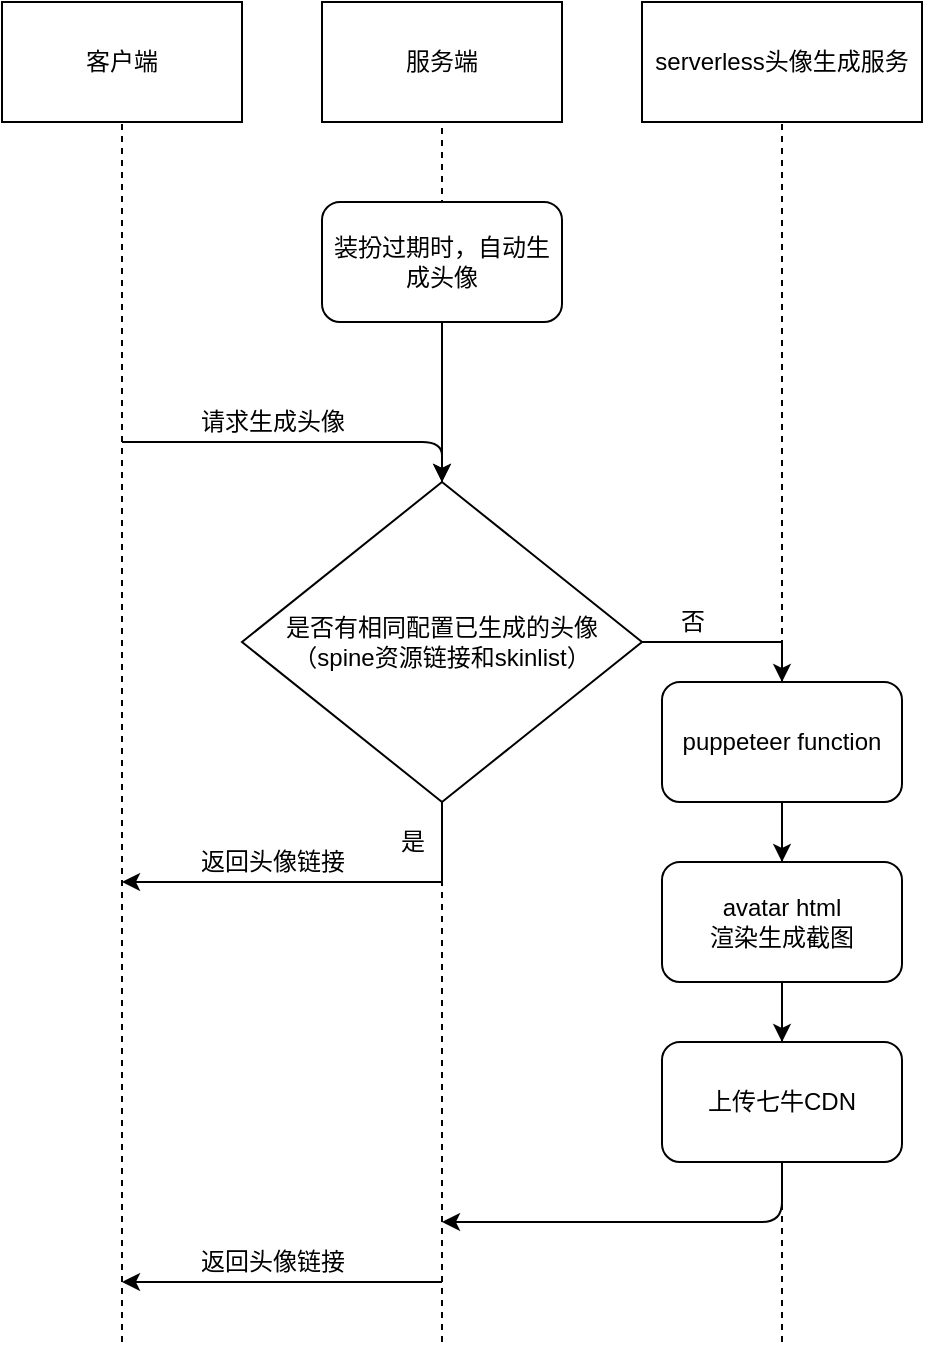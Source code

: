 <mxfile version="14.9.4" type="github">
  <diagram id="kgpKYQtTHZ0yAKxKKP6v" name="Page-1">
    <mxGraphModel dx="1296" dy="641" grid="1" gridSize="10" guides="1" tooltips="1" connect="1" arrows="1" fold="1" page="1" pageScale="1" pageWidth="850" pageHeight="1100" math="0" shadow="0">
      <root>
        <mxCell id="0" />
        <mxCell id="1" parent="0" />
        <mxCell id="Gjo73BtlxqJNmgAViUol-3" value="客户端" style="rounded=0;whiteSpace=wrap;html=1;" vertex="1" parent="1">
          <mxGeometry x="80" y="80" width="120" height="60" as="geometry" />
        </mxCell>
        <mxCell id="Gjo73BtlxqJNmgAViUol-4" value="" style="endArrow=none;dashed=1;html=1;entryX=0.5;entryY=1;entryDx=0;entryDy=0;" edge="1" parent="1" target="Gjo73BtlxqJNmgAViUol-3">
          <mxGeometry width="50" height="50" relative="1" as="geometry">
            <mxPoint x="140" y="750" as="sourcePoint" />
            <mxPoint x="510" y="280" as="targetPoint" />
          </mxGeometry>
        </mxCell>
        <mxCell id="Gjo73BtlxqJNmgAViUol-5" value="服务端" style="rounded=0;whiteSpace=wrap;html=1;" vertex="1" parent="1">
          <mxGeometry x="240" y="80" width="120" height="60" as="geometry" />
        </mxCell>
        <mxCell id="Gjo73BtlxqJNmgAViUol-6" value="" style="endArrow=classic;html=1;entryX=0.5;entryY=0;entryDx=0;entryDy=0;" edge="1" parent="1" target="Gjo73BtlxqJNmgAViUol-12">
          <mxGeometry width="50" height="50" relative="1" as="geometry">
            <mxPoint x="140" y="300" as="sourcePoint" />
            <mxPoint x="300" y="300" as="targetPoint" />
            <Array as="points">
              <mxPoint x="300" y="300" />
            </Array>
          </mxGeometry>
        </mxCell>
        <mxCell id="Gjo73BtlxqJNmgAViUol-7" value="" style="endArrow=none;dashed=1;html=1;entryX=0.5;entryY=1;entryDx=0;entryDy=0;startArrow=none;" edge="1" parent="1" source="Gjo73BtlxqJNmgAViUol-12" target="Gjo73BtlxqJNmgAViUol-5">
          <mxGeometry width="50" height="50" relative="1" as="geometry">
            <mxPoint x="300" y="632" as="sourcePoint" />
            <mxPoint x="330" y="140" as="targetPoint" />
          </mxGeometry>
        </mxCell>
        <mxCell id="Gjo73BtlxqJNmgAViUol-8" value="serverless头像生成服务" style="rounded=0;whiteSpace=wrap;html=1;" vertex="1" parent="1">
          <mxGeometry x="400" y="80" width="140" height="60" as="geometry" />
        </mxCell>
        <mxCell id="Gjo73BtlxqJNmgAViUol-10" value="请求生成头像" style="text;html=1;align=center;verticalAlign=middle;resizable=0;points=[];autosize=1;strokeColor=none;" vertex="1" parent="1">
          <mxGeometry x="170" y="280" width="90" height="20" as="geometry" />
        </mxCell>
        <mxCell id="Gjo73BtlxqJNmgAViUol-14" style="edgeStyle=orthogonalEdgeStyle;rounded=0;orthogonalLoop=1;jettySize=auto;html=1;exitX=0.5;exitY=1;exitDx=0;exitDy=0;" edge="1" parent="1" source="Gjo73BtlxqJNmgAViUol-12">
          <mxGeometry relative="1" as="geometry">
            <mxPoint x="140" y="520" as="targetPoint" />
            <Array as="points">
              <mxPoint x="300" y="520" />
              <mxPoint x="140" y="520" />
            </Array>
          </mxGeometry>
        </mxCell>
        <mxCell id="Gjo73BtlxqJNmgAViUol-18" style="edgeStyle=orthogonalEdgeStyle;rounded=0;orthogonalLoop=1;jettySize=auto;html=1;exitX=1;exitY=0.5;exitDx=0;exitDy=0;entryX=0.5;entryY=0;entryDx=0;entryDy=0;" edge="1" parent="1" source="Gjo73BtlxqJNmgAViUol-12" target="Gjo73BtlxqJNmgAViUol-26">
          <mxGeometry relative="1" as="geometry">
            <mxPoint x="470" y="400" as="targetPoint" />
            <Array as="points">
              <mxPoint x="470" y="400" />
            </Array>
          </mxGeometry>
        </mxCell>
        <mxCell id="Gjo73BtlxqJNmgAViUol-12" value="是否有相同配置已生成的头像&lt;br&gt;（spine资源链接和skinlist）" style="rhombus;whiteSpace=wrap;html=1;" vertex="1" parent="1">
          <mxGeometry x="200" y="320" width="200" height="160" as="geometry" />
        </mxCell>
        <mxCell id="Gjo73BtlxqJNmgAViUol-13" value="" style="endArrow=none;dashed=1;html=1;entryX=0.5;entryY=1;entryDx=0;entryDy=0;" edge="1" parent="1" target="Gjo73BtlxqJNmgAViUol-12">
          <mxGeometry width="50" height="50" relative="1" as="geometry">
            <mxPoint x="300" y="750" as="sourcePoint" />
            <mxPoint x="300" y="140" as="targetPoint" />
          </mxGeometry>
        </mxCell>
        <mxCell id="Gjo73BtlxqJNmgAViUol-15" value="是" style="text;html=1;align=center;verticalAlign=middle;resizable=0;points=[];autosize=1;strokeColor=none;" vertex="1" parent="1">
          <mxGeometry x="270" y="490" width="30" height="20" as="geometry" />
        </mxCell>
        <mxCell id="Gjo73BtlxqJNmgAViUol-16" value="返回头像链接" style="text;html=1;align=center;verticalAlign=middle;resizable=0;points=[];autosize=1;strokeColor=none;" vertex="1" parent="1">
          <mxGeometry x="170" y="500" width="90" height="20" as="geometry" />
        </mxCell>
        <mxCell id="Gjo73BtlxqJNmgAViUol-17" value="" style="endArrow=none;dashed=1;html=1;entryX=0.5;entryY=1;entryDx=0;entryDy=0;" edge="1" parent="1" target="Gjo73BtlxqJNmgAViUol-8">
          <mxGeometry width="50" height="50" relative="1" as="geometry">
            <mxPoint x="470" y="750" as="sourcePoint" />
            <mxPoint x="490" y="160" as="targetPoint" />
          </mxGeometry>
        </mxCell>
        <mxCell id="Gjo73BtlxqJNmgAViUol-19" value="否" style="text;html=1;align=center;verticalAlign=middle;resizable=0;points=[];autosize=1;strokeColor=none;" vertex="1" parent="1">
          <mxGeometry x="410" y="380" width="30" height="20" as="geometry" />
        </mxCell>
        <mxCell id="Gjo73BtlxqJNmgAViUol-21" value="" style="endArrow=classic;html=1;exitX=0.5;exitY=1;exitDx=0;exitDy=0;" edge="1" parent="1" source="Gjo73BtlxqJNmgAViUol-28">
          <mxGeometry width="50" height="50" relative="1" as="geometry">
            <mxPoint x="470" y="690" as="sourcePoint" />
            <mxPoint x="300" y="690" as="targetPoint" />
            <Array as="points">
              <mxPoint x="470" y="690" />
              <mxPoint x="380" y="690" />
            </Array>
          </mxGeometry>
        </mxCell>
        <mxCell id="Gjo73BtlxqJNmgAViUol-24" value="" style="endArrow=classic;html=1;" edge="1" parent="1">
          <mxGeometry width="50" height="50" relative="1" as="geometry">
            <mxPoint x="300" y="720" as="sourcePoint" />
            <mxPoint x="140" y="720" as="targetPoint" />
          </mxGeometry>
        </mxCell>
        <mxCell id="Gjo73BtlxqJNmgAViUol-29" style="edgeStyle=orthogonalEdgeStyle;rounded=0;orthogonalLoop=1;jettySize=auto;html=1;exitX=0.5;exitY=1;exitDx=0;exitDy=0;entryX=0.5;entryY=0;entryDx=0;entryDy=0;" edge="1" parent="1" source="Gjo73BtlxqJNmgAViUol-26" target="Gjo73BtlxqJNmgAViUol-27">
          <mxGeometry relative="1" as="geometry" />
        </mxCell>
        <mxCell id="Gjo73BtlxqJNmgAViUol-26" value="puppeteer function" style="rounded=1;whiteSpace=wrap;html=1;" vertex="1" parent="1">
          <mxGeometry x="410" y="420" width="120" height="60" as="geometry" />
        </mxCell>
        <mxCell id="Gjo73BtlxqJNmgAViUol-30" style="edgeStyle=orthogonalEdgeStyle;rounded=0;orthogonalLoop=1;jettySize=auto;html=1;exitX=0.5;exitY=1;exitDx=0;exitDy=0;entryX=0.5;entryY=0;entryDx=0;entryDy=0;" edge="1" parent="1" source="Gjo73BtlxqJNmgAViUol-27" target="Gjo73BtlxqJNmgAViUol-28">
          <mxGeometry relative="1" as="geometry" />
        </mxCell>
        <mxCell id="Gjo73BtlxqJNmgAViUol-27" value="avatar html &lt;br&gt;渲染生成截图" style="rounded=1;whiteSpace=wrap;html=1;" vertex="1" parent="1">
          <mxGeometry x="410" y="510" width="120" height="60" as="geometry" />
        </mxCell>
        <mxCell id="Gjo73BtlxqJNmgAViUol-28" value="上传七牛CDN" style="rounded=1;whiteSpace=wrap;html=1;" vertex="1" parent="1">
          <mxGeometry x="410" y="600" width="120" height="60" as="geometry" />
        </mxCell>
        <mxCell id="Gjo73BtlxqJNmgAViUol-32" value="返回头像链接" style="text;html=1;align=center;verticalAlign=middle;resizable=0;points=[];autosize=1;strokeColor=none;" vertex="1" parent="1">
          <mxGeometry x="170" y="700" width="90" height="20" as="geometry" />
        </mxCell>
        <mxCell id="Gjo73BtlxqJNmgAViUol-34" value="装扮过期时，自动生成头像" style="rounded=1;whiteSpace=wrap;html=1;" vertex="1" parent="1">
          <mxGeometry x="240" y="180" width="120" height="60" as="geometry" />
        </mxCell>
        <mxCell id="Gjo73BtlxqJNmgAViUol-35" value="" style="endArrow=classic;html=1;entryX=0.5;entryY=0;entryDx=0;entryDy=0;exitX=0.5;exitY=1;exitDx=0;exitDy=0;" edge="1" parent="1" source="Gjo73BtlxqJNmgAViUol-34" target="Gjo73BtlxqJNmgAViUol-12">
          <mxGeometry width="50" height="50" relative="1" as="geometry">
            <mxPoint x="280" y="300" as="sourcePoint" />
            <mxPoint x="330" y="250" as="targetPoint" />
          </mxGeometry>
        </mxCell>
      </root>
    </mxGraphModel>
  </diagram>
</mxfile>

